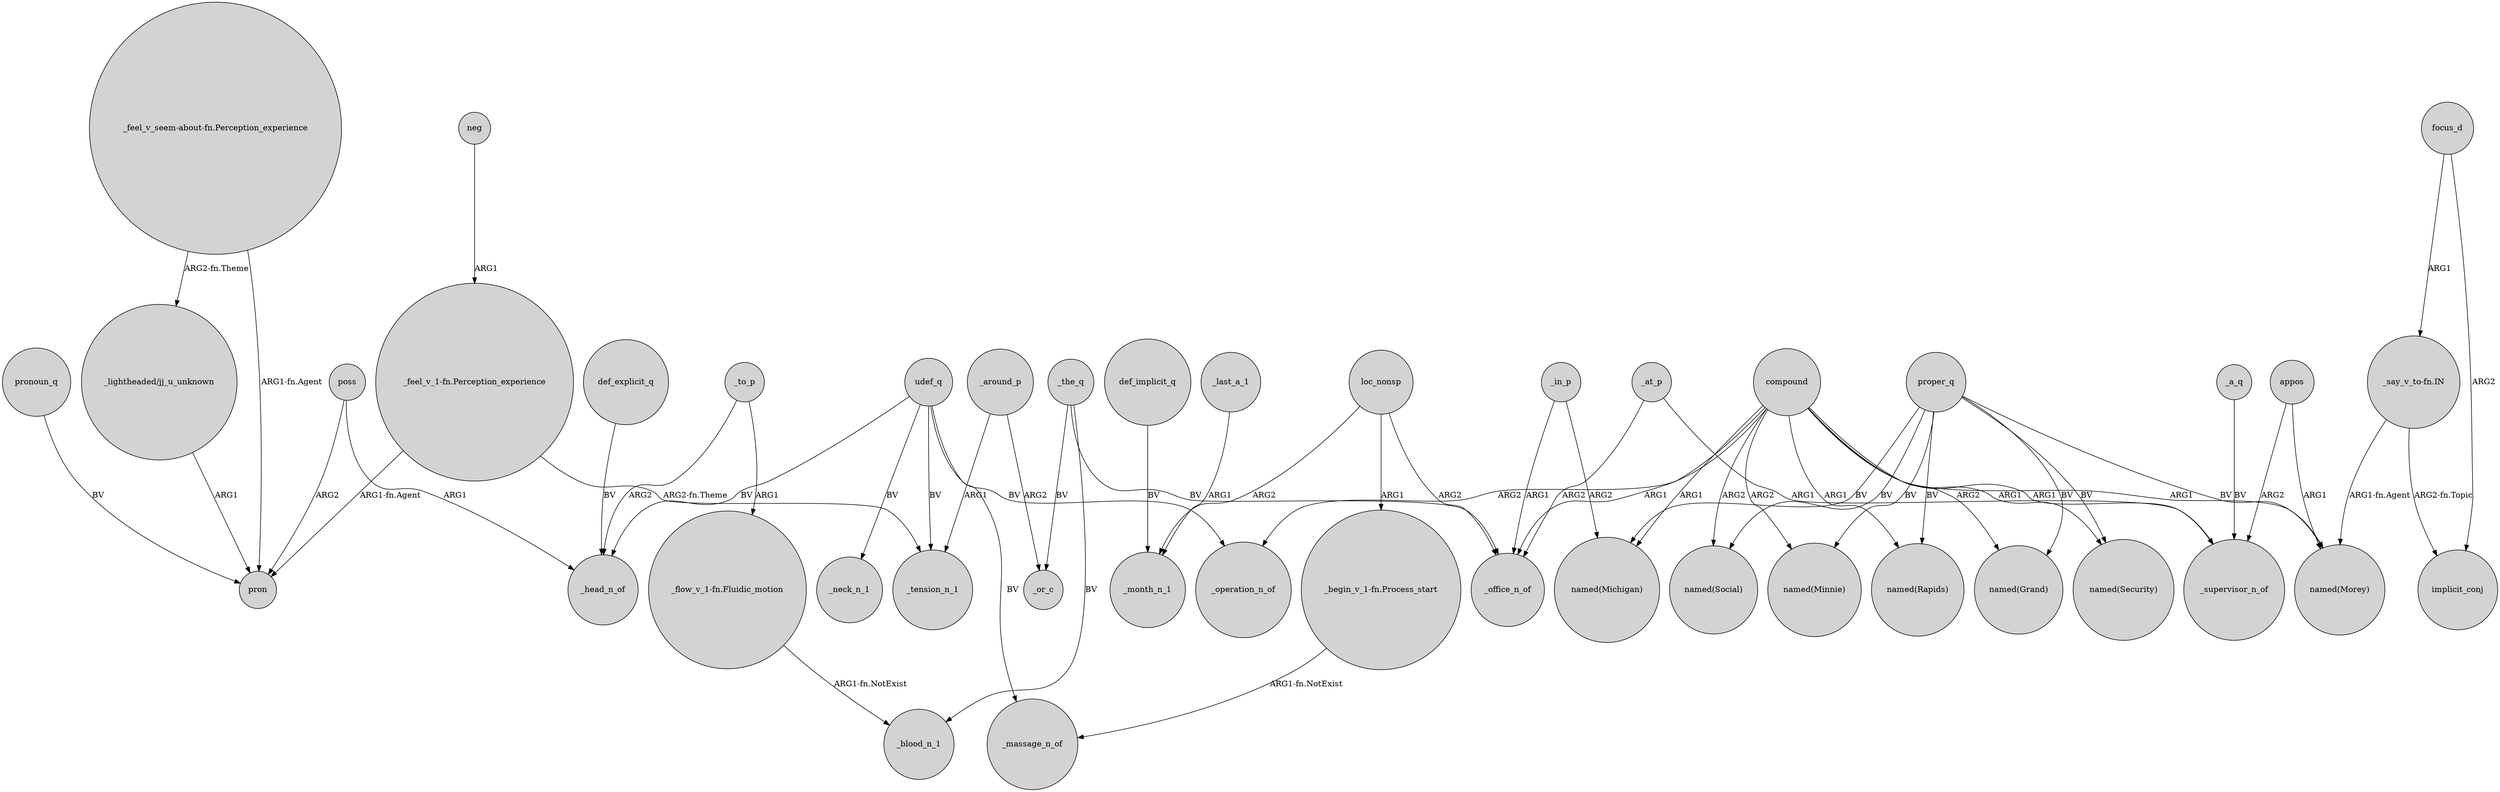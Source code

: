 digraph {
	node [shape=circle style=filled]
	udef_q -> _neck_n_1 [label=BV]
	_the_q -> _or_c [label=BV]
	"_feel_v_seem-about-fn.Perception_experience" -> "_lightheaded/jj_u_unknown" [label="ARG2-fn.Theme"]
	loc_nonsp -> _office_n_of [label=ARG2]
	appos -> "named(Morey)" [label=ARG1]
	poss -> _head_n_of [label=ARG1]
	_a_q -> _supervisor_n_of [label=BV]
	compound -> "named(Security)" [label=ARG1]
	poss -> pron [label=ARG2]
	"_feel_v_seem-about-fn.Perception_experience" -> pron [label="ARG1-fn.Agent"]
	proper_q -> "named(Grand)" [label=BV]
	"_begin_v_1-fn.Process_start" -> _massage_n_of [label="ARG1-fn.NotExist"]
	proper_q -> "named(Social)" [label=BV]
	compound -> _supervisor_n_of [label=ARG1]
	focus_d -> implicit_conj [label=ARG2]
	"_flow_v_1-fn.Fluidic_motion" -> _blood_n_1 [label="ARG1-fn.NotExist"]
	compound -> "named(Minnie)" [label=ARG2]
	proper_q -> "named(Rapids)" [label=BV]
	def_explicit_q -> _head_n_of [label=BV]
	compound -> _office_n_of [label=ARG1]
	_in_p -> "named(Michigan)" [label=ARG2]
	_in_p -> _office_n_of [label=ARG1]
	_to_p -> _head_n_of [label=ARG2]
	compound -> "named(Grand)" [label=ARG2]
	"_say_v_to-fn.IN" -> implicit_conj [label="ARG2-fn.Topic"]
	_around_p -> _tension_n_1 [label=ARG1]
	_at_p -> _supervisor_n_of [label=ARG1]
	udef_q -> _tension_n_1 [label=BV]
	_the_q -> _office_n_of [label=BV]
	compound -> "named(Social)" [label=ARG2]
	udef_q -> _massage_n_of [label=BV]
	pronoun_q -> pron [label=BV]
	"_say_v_to-fn.IN" -> "named(Morey)" [label="ARG1-fn.Agent"]
	"_feel_v_1-fn.Perception_experience" -> _tension_n_1 [label="ARG2-fn.Theme"]
	_around_p -> _or_c [label=ARG2]
	def_implicit_q -> _month_n_1 [label=BV]
	_the_q -> _blood_n_1 [label=BV]
	appos -> _supervisor_n_of [label=ARG2]
	proper_q -> "named(Michigan)" [label=BV]
	udef_q -> _head_n_of [label=BV]
	compound -> _operation_n_of [label=ARG2]
	_to_p -> "_flow_v_1-fn.Fluidic_motion" [label=ARG1]
	compound -> "named(Rapids)" [label=ARG1]
	compound -> "named(Morey)" [label=ARG1]
	compound -> "named(Michigan)" [label=ARG1]
	proper_q -> "named(Security)" [label=BV]
	"_feel_v_1-fn.Perception_experience" -> pron [label="ARG1-fn.Agent"]
	"_lightheaded/jj_u_unknown" -> pron [label=ARG1]
	_last_a_1 -> _month_n_1 [label=ARG1]
	_at_p -> _office_n_of [label=ARG2]
	proper_q -> "named(Minnie)" [label=BV]
	neg -> "_feel_v_1-fn.Perception_experience" [label=ARG1]
	loc_nonsp -> _month_n_1 [label=ARG2]
	loc_nonsp -> "_begin_v_1-fn.Process_start" [label=ARG1]
	udef_q -> _operation_n_of [label=BV]
	proper_q -> "named(Morey)" [label=BV]
	focus_d -> "_say_v_to-fn.IN" [label=ARG1]
}
